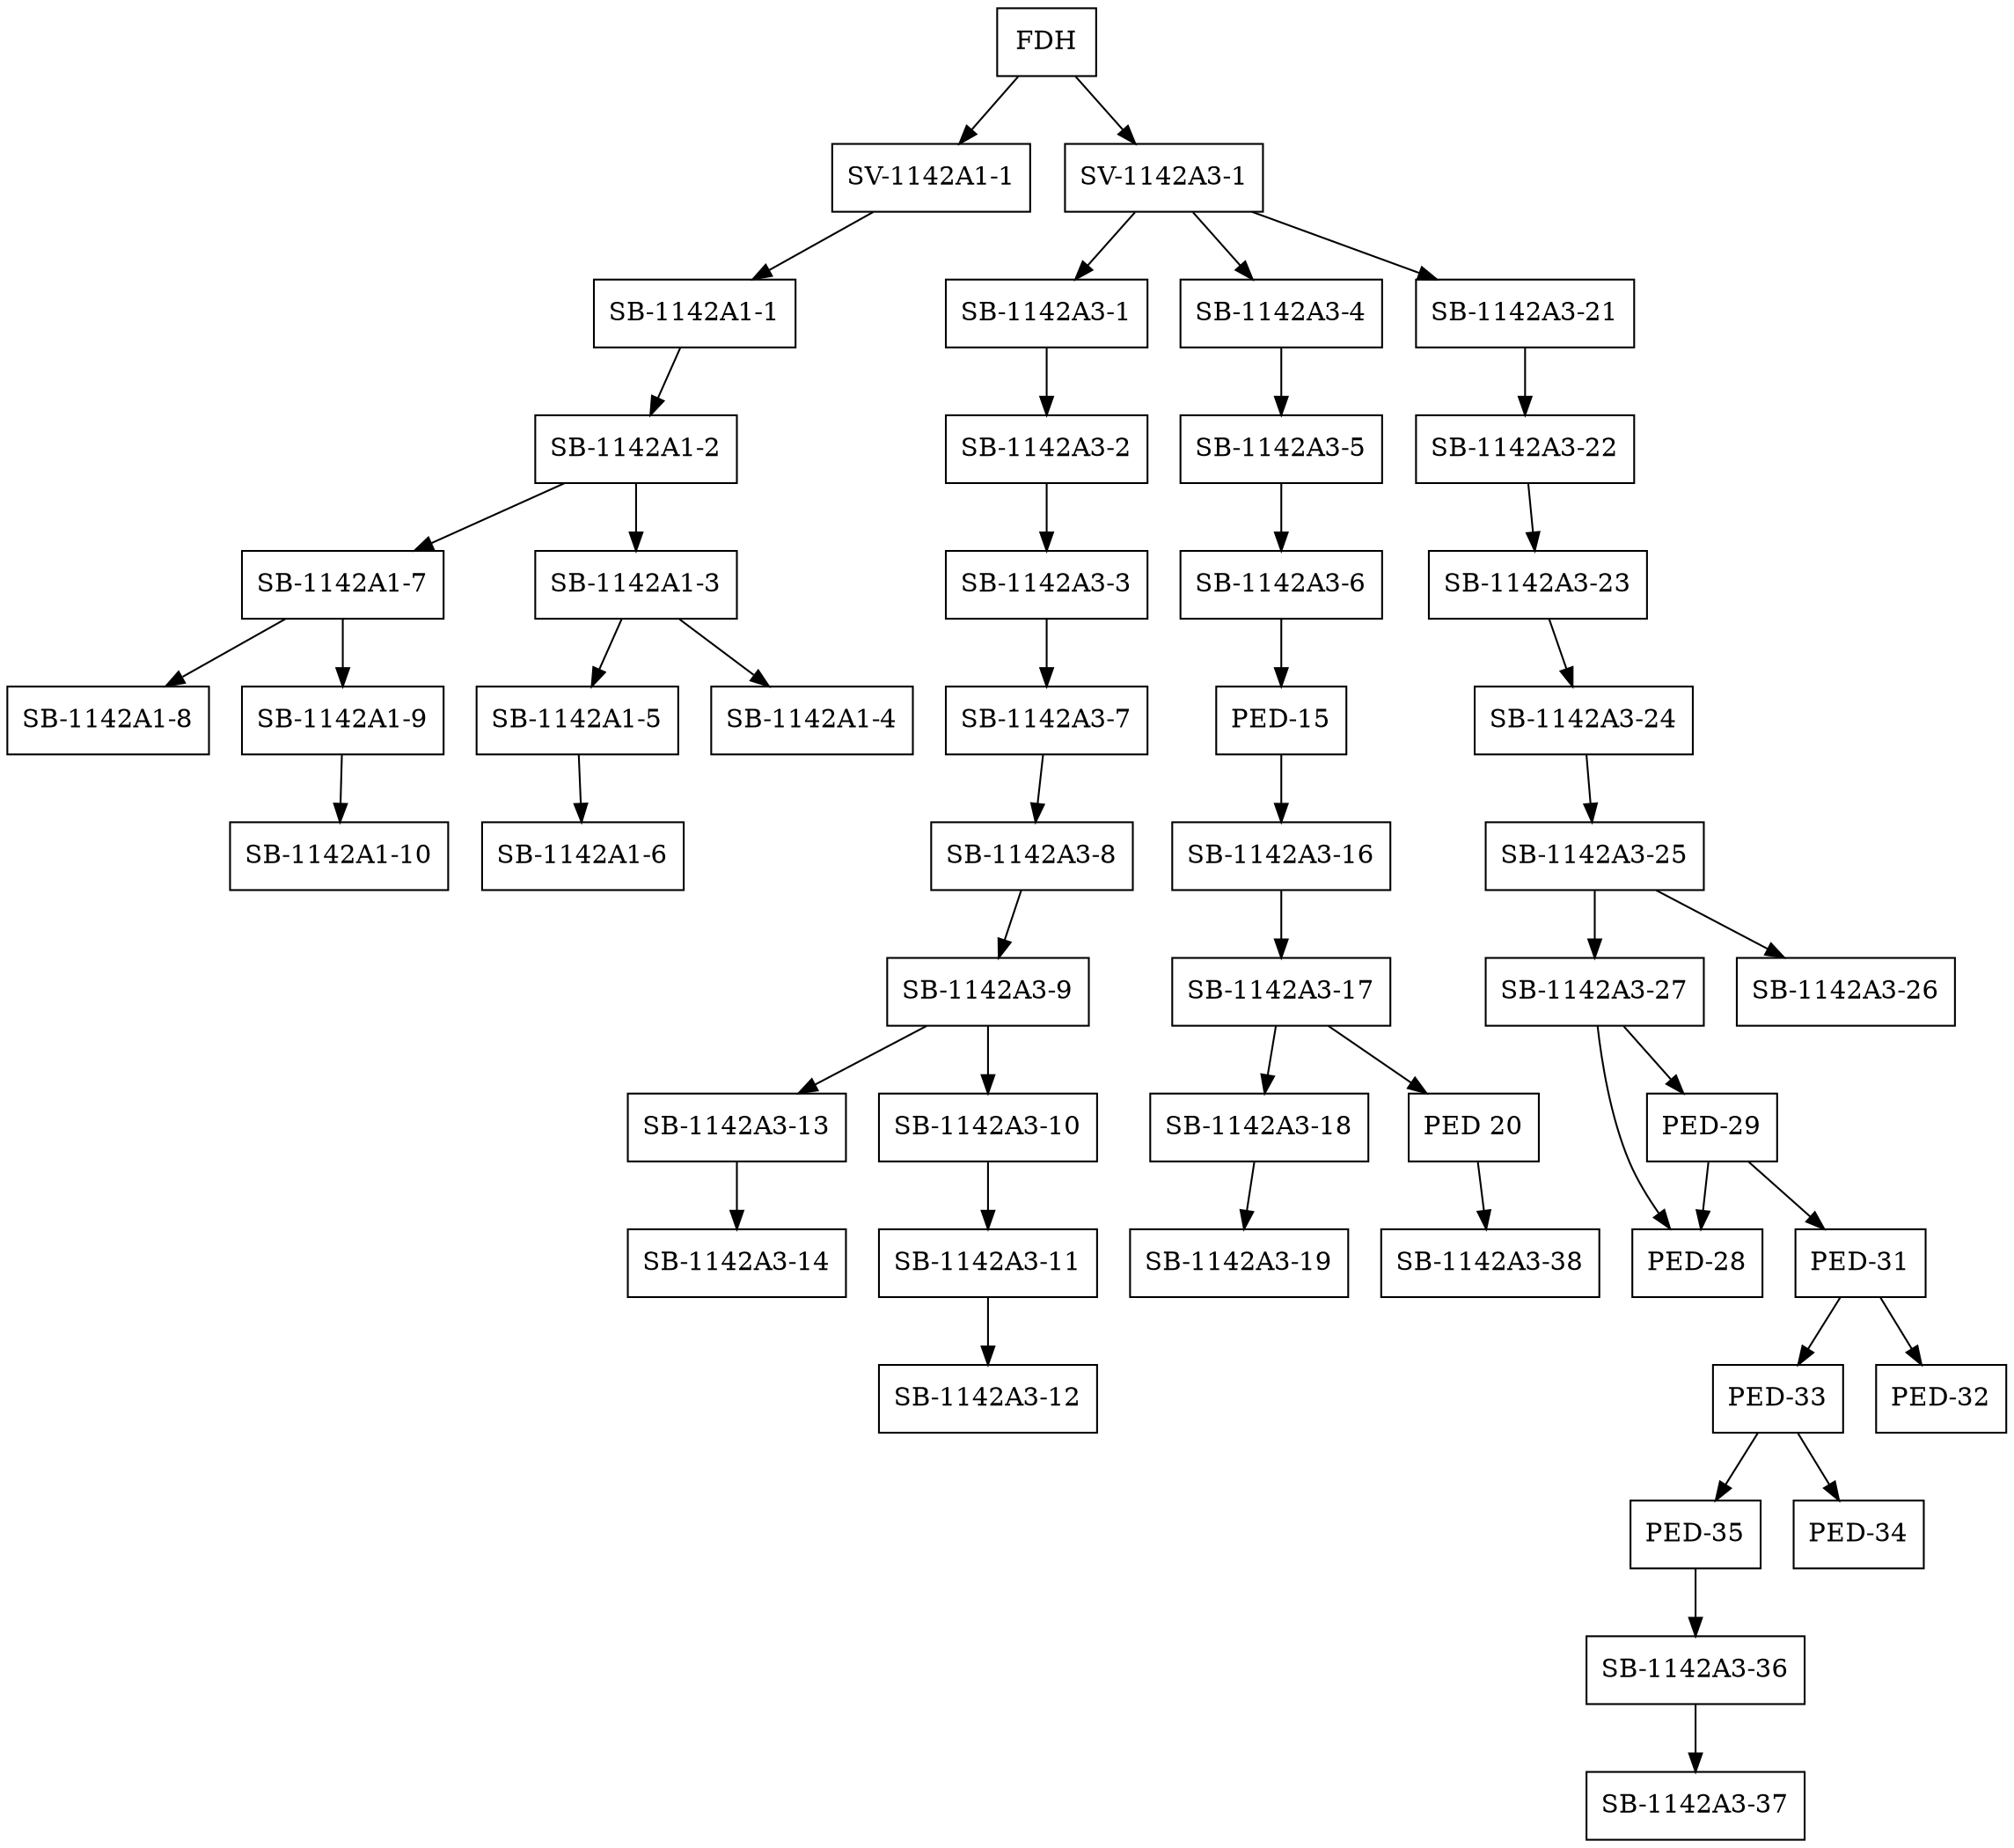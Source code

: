 digraph G {
	graph [bb="0,0,963.5,986"];
	node [label="\N"];
	FDH	[height=0.51389,
		pos="449.5,967.5",
		rects="422.5,949.5,476.5,985.5",
		shape=record,
		width=0.75];
	"SV-1142A1-1"	[height=0.51389,
		pos="393.5,894.5",
		rects="346.5,876.5,440.5,912.5",
		shape=record,
		width=1.3056];
	FDH -> "SV-1142A1-1"	[pos="e,406.93,912.53 435.94,949.31 429.13,940.68 420.75,930.06 413.25,920.53"];
	"SV-1142A3-1"	[height=0.51389,
		pos="532.5,894.5",
		rects="485.5,876.5,579.5,912.5",
		shape=record,
		width=1.3056];
	FDH -> "SV-1142A3-1"	[pos="e,512.59,912.53 469.59,949.31 480.19,940.24 493.37,928.98 504.91,919.1"];
	"SB-1142A1-1"	[height=0.51389,
		pos="338.5,821.5",
		rects="292,803.5,385,839.5",
		shape=record,
		width=1.2917];
	"SV-1142A1-1" -> "SB-1142A1-1"	[pos="e,351.69,839.53 380.19,876.31 373.5,867.68 365.27,857.06 357.89,847.53"];
	"SB-1142A3-1"	[height=0.51389,
		pos="490.5,821.5",
		rects="444,803.5,537,839.5",
		shape=record,
		width=1.2917];
	"SV-1142A3-1" -> "SB-1142A3-1"	[pos="e,500.57,839.53 522.33,876.31 517.38,867.94 511.32,857.7 505.82,848.4"];
	"SB-1142A3-4"	[height=0.51389,
		pos="601.5,821.5",
		rects="555,803.5,648,839.5",
		shape=record,
		width=1.2917];
	"SV-1142A3-1" -> "SB-1142A3-4"	[pos="e,584.95,839.53 549.2,876.31 557.76,867.5 568.34,856.63 577.73,846.96"];
	"SB-1142A3-21"	[height=0.51389,
		pos="716.5,821.5",
		rects="666.5,803.5,766.5,839.5",
		shape=record,
		width=1.3889];
	"SV-1142A3-1" -> "SB-1142A3-21"	[pos="e,672.15,839.61 576.57,876.49 602.44,866.51 635.32,853.82 662.71,843.26"];
	"SB-1142A3-2"	[height=0.51389,
		pos="490.5,748.5",
		rects="444,730.5,537,766.5",
		shape=record,
		width=1.2917];
	"SB-1142A3-1" -> "SB-1142A3-2"	[pos="e,490.5,766.53 490.5,803.31 490.5,795.29 490.5,785.55 490.5,776.57"];
	"SB-1142A3-3"	[height=0.51389,
		pos="490.5,675.5",
		rects="444,657.5,537,693.5",
		shape=record,
		width=1.2917];
	"SB-1142A3-2" -> "SB-1142A3-3"	[pos="e,490.5,693.53 490.5,730.31 490.5,722.29 490.5,712.55 490.5,703.57"];
	"SB-1142A3-7"	[height=0.51389,
		pos="490.5,602.5",
		rects="444,584.5,537,620.5",
		shape=record,
		width=1.2917];
	"SB-1142A3-3" -> "SB-1142A3-7"	[pos="e,490.5,620.53 490.5,657.31 490.5,649.29 490.5,639.55 490.5,630.57"];
	"SB-1142A3-8"	[height=0.51389,
		pos="480.5,529.5",
		rects="434,511.5,527,547.5",
		shape=record,
		width=1.2917];
	"SB-1142A3-7" -> "SB-1142A3-8"	[pos="e,482.9,547.53 488.08,584.31 486.95,576.29 485.58,566.55 484.31,557.57"];
	"SB-1142A3-9"	[height=0.51389,
		pos="455.5,456.5",
		rects="409,438.5,502,474.5",
		shape=record,
		width=1.2917];
	"SB-1142A3-8" -> "SB-1142A3-9"	[pos="e,461.5,474.53 474.45,511.31 471.56,503.12 468.04,493.12 464.83,483.98"];
	"SB-1142A3-13"	[height=0.51389,
		pos="337.5,383.5",
		rects="287.5,365.5,387.5,401.5",
		shape=record,
		width=1.3889];
	"SB-1142A3-9" -> "SB-1142A3-13"	[pos="e,365.94,401.61 427.24,438.49 411.44,428.99 391.57,417.04 374.55,406.79"];
	"SB-1142A3-10"	[height=0.51389,
		pos="455.5,383.5",
		rects="405.5,365.5,505.5,401.5",
		shape=record,
		width=1.3889];
	"SB-1142A3-9" -> "SB-1142A3-10"	[pos="e,455.5,401.53 455.5,438.31 455.5,430.29 455.5,420.55 455.5,411.57"];
	"SB-1142A3-14"	[height=0.51389,
		pos="337.5,310.5",
		rects="287.5,292.5,387.5,328.5",
		shape=record,
		width=1.3889];
	"SB-1142A3-13" -> "SB-1142A3-14"	[pos="e,337.5,328.53 337.5,365.31 337.5,357.29 337.5,347.55 337.5,338.57"];
	"SB-1142A3-11"	[height=0.51389,
		pos="455.5,310.5",
		rects="405.5,292.5,505.5,328.5",
		shape=record,
		width=1.3889];
	"SB-1142A3-10" -> "SB-1142A3-11"	[pos="e,455.5,328.53 455.5,365.31 455.5,357.29 455.5,347.55 455.5,338.57"];
	"SB-1142A3-12"	[height=0.51389,
		pos="455.5,237.5",
		rects="405.5,219.5,505.5,255.5",
		shape=record,
		width=1.3889];
	"SB-1142A3-11" -> "SB-1142A3-12"	[pos="e,455.5,255.53 455.5,292.31 455.5,284.29 455.5,274.55 455.5,265.57"];
	"SB-1142A3-5"	[height=0.51389,
		pos="601.5,748.5",
		rects="555,730.5,648,766.5",
		shape=record,
		width=1.2917];
	"SB-1142A3-4" -> "SB-1142A3-5"	[pos="e,601.5,766.53 601.5,803.31 601.5,795.29 601.5,785.55 601.5,776.57"];
	"SB-1142A3-6"	[height=0.51389,
		pos="601.5,675.5",
		rects="555,657.5,648,693.5",
		shape=record,
		width=1.2917];
	"SB-1142A3-5" -> "SB-1142A3-6"	[pos="e,601.5,693.53 601.5,730.31 601.5,722.29 601.5,712.55 601.5,703.57"];
	"PED-15"	[height=0.51389,
		pos="601.5,602.5",
		rects="571,584.5,632,620.5",
		shape=record,
		width=0.84722];
	"SB-1142A3-6" -> "PED-15"	[pos="e,601.5,620.53 601.5,657.31 601.5,649.29 601.5,639.55 601.5,630.57"];
	"SB-1142A3-16"	[height=0.51389,
		pos="601.5,529.5",
		rects="551.5,511.5,651.5,547.5",
		shape=record,
		width=1.3889];
	"PED-15" -> "SB-1142A3-16"	[pos="e,601.5,547.53 601.5,584.31 601.5,576.29 601.5,566.55 601.5,557.57"];
	"SB-1142A3-17"	[height=0.51389,
		pos="601.5,456.5",
		rects="551.5,438.5,651.5,474.5",
		shape=record,
		width=1.3889];
	"SB-1142A3-16" -> "SB-1142A3-17"	[pos="e,601.5,474.53 601.5,511.31 601.5,503.29 601.5,493.55 601.5,484.57"];
	"SB-1142A3-18"	[height=0.51389,
		pos="578.5,383.5",
		rects="528.5,365.5,628.5,401.5",
		shape=record,
		width=1.3889];
	"SB-1142A3-17" -> "SB-1142A3-18"	[pos="e,584.02,401.53 595.93,438.31 593.3,430.2 590.11,420.34 587.17,411.28"];
	"PED 20"	[height=0.51389,
		pos="686.5,383.5",
		rects="656.5,365.5,716.5,401.5",
		shape=record,
		width=0.83333];
	"SB-1142A3-17" -> "PED 20"	[pos="e,666.11,401.53 622.08,438.31 632.93,429.24 646.42,417.98 658.25,408.1"];
	"SB-1142A3-19"	[height=0.51389,
		pos="573.5,310.5",
		rects="523.5,292.5,623.5,328.5",
		shape=record,
		width=1.3889];
	"SB-1142A3-18" -> "SB-1142A3-19"	[pos="e,574.7,328.53 577.29,365.31 576.72,357.29 576.04,347.55 575.41,338.57"];
	"SB-1142A3-38"	[height=0.51389,
		pos="691.5,310.5",
		rects="641.5,292.5,741.5,328.5",
		shape=record,
		width=1.3889];
	"PED 20" -> "SB-1142A3-38"	[pos="e,690.3,328.53 687.71,365.31 688.28,357.29 688.96,347.55 689.59,338.57"];
	"SB-1142A3-22"	[height=0.51389,
		pos="716.5,748.5",
		rects="666.5,730.5,766.5,766.5",
		shape=record,
		width=1.3889];
	"SB-1142A3-21" -> "SB-1142A3-22"	[pos="e,716.5,766.53 716.5,803.31 716.5,795.29 716.5,785.55 716.5,776.57"];
	"SB-1142A3-23"	[height=0.51389,
		pos="735.5,675.5",
		rects="685.5,657.5,785.5,693.5",
		shape=record,
		width=1.3889];
	"SB-1142A3-22" -> "SB-1142A3-23"	[pos="e,730.94,693.53 721.1,730.31 723.27,722.2 725.91,712.34 728.33,703.28"];
	"SB-1142A3-24"	[height=0.51389,
		pos="781.5,602.5",
		rects="731.5,584.5,831.5,620.5",
		shape=record,
		width=1.3889];
	"SB-1142A3-23" -> "SB-1142A3-24"	[pos="e,770.47,620.53 746.64,657.31 752.12,648.85 758.83,638.48 764.91,629.11"];
	"SB-1142A3-25"	[height=0.51389,
		pos="795.5,529.5",
		rects="745.5,511.5,845.5,547.5",
		shape=record,
		width=1.3889];
	"SB-1142A3-24" -> "SB-1142A3-25"	[pos="e,792.14,547.53 784.89,584.31 786.47,576.29 788.39,566.55 790.16,557.57"];
	"SB-1142A3-27"	[height=0.51389,
		pos="795.5,456.5",
		rects="745.5,438.5,845.5,474.5",
		shape=record,
		width=1.3889];
	"SB-1142A3-25" -> "SB-1142A3-27"	[pos="e,795.5,474.53 795.5,511.31 795.5,503.29 795.5,493.55 795.5,484.57"];
	"SB-1142A3-26"	[height=0.51389,
		pos="913.5,456.5",
		rects="863.5,438.5,963.5,474.5",
		shape=record,
		width=1.3889];
	"SB-1142A3-25" -> "SB-1142A3-26"	[pos="e,885.06,474.61 823.76,511.49 839.56,501.99 859.43,490.04 876.45,479.79"];
	"PED-29"	[height=0.51389,
		pos="795.5,383.5",
		rects="765,365.5,826,401.5",
		shape=record,
		width=0.84722];
	"SB-1142A3-27" -> "PED-29"	[pos="e,795.5,401.53 795.5,438.31 795.5,430.29 795.5,420.55 795.5,411.57"];
	"PED-28"	[height=0.51389,
		pos="869.5,310.5",
		rects="839,292.5,900,328.5",
		shape=record,
		width=0.84722];
	"SB-1142A3-27" -> "PED-28"	[pos="e,864.6,328.81 810.54,438.04 818.69,427.98 828.49,414.82 835.5,402 846.65,381.63 855.68,356.84 861.62,338.36"];
	"PED-31"	[height=0.51389,
		pos="790.5,310.5",
		rects="760,292.5,821,328.5",
		shape=record,
		width=0.84722];
	"PED-29" -> "PED-31"	[pos="e,791.7,328.53 794.29,365.31 793.72,357.29 793.04,347.55 792.41,338.57"];
	"PED-29" -> "PED-28"	[pos="e,851.75,328.53 813.41,365.31 822.68,356.42 834.16,345.41 844.31,335.67"];
	"PED-33"	[height=0.51389,
		pos="750.5,237.5",
		rects="720,219.5,781,255.5",
		shape=record,
		width=0.84722];
	"PED-31" -> "PED-33"	[pos="e,760.09,255.53 780.82,292.31 776.1,283.94 770.33,273.7 765.09,264.4"];
	"PED-32"	[height=0.51389,
		pos="829.5,237.5",
		rects="799,219.5,860,255.5",
		shape=record,
		width=0.84722];
	"PED-31" -> "PED-32"	[pos="e,820.15,255.53 799.94,292.31 804.54,283.94 810.17,273.7 815.27,264.4"];
	"PED-35"	[height=0.51389,
		pos="710.5,164.5",
		rects="680,146.5,741,182.5",
		shape=record,
		width=0.84722];
	"PED-33" -> "PED-35"	[pos="e,720.09,182.53 740.82,219.31 736.1,210.94 730.33,200.7 725.09,191.4"];
	"PED-34"	[height=0.51389,
		pos="789.5,164.5",
		rects="759,146.5,820,182.5",
		shape=record,
		width=0.84722];
	"PED-33" -> "PED-34"	[pos="e,780.15,182.53 759.94,219.31 764.54,210.94 770.17,200.7 775.27,191.4"];
	"SB-1142A3-36"	[height=0.51389,
		pos="710.5,91.5",
		rects="660.5,73.5,760.5,109.5",
		shape=record,
		width=1.3889];
	"PED-35" -> "SB-1142A3-36"	[pos="e,710.5,109.53 710.5,146.31 710.5,138.29 710.5,128.55 710.5,119.57"];
	"SB-1142A3-37"	[height=0.51389,
		pos="710.5,18.5",
		rects="660.5,0.5,760.5,36.5",
		shape=record,
		width=1.3889];
	"SB-1142A3-36" -> "SB-1142A3-37"	[pos="e,710.5,36.529 710.5,73.313 710.5,65.289 710.5,55.547 710.5,46.569"];
	"SB-1142A1-2"	[height=0.51389,
		pos="303.5,748.5",
		rects="257,730.5,350,766.5",
		shape=record,
		width=1.2917];
	"SB-1142A1-1" -> "SB-1142A1-2"	[pos="e,311.89,766.53 330.03,803.31 325.94,795.03 320.96,784.91 316.41,775.69"];
	"SB-1142A1-7"	[height=0.51389,
		pos="157.5,675.5",
		rects="111,657.5,204,693.5",
		shape=record,
		width=1.2917];
	"SB-1142A1-2" -> "SB-1142A1-7"	[pos="e,192.69,693.61 268.53,730.49 248.54,720.77 223.28,708.49 201.9,698.09"];
	"SB-1142A1-3"	[height=0.51389,
		pos="303.5,675.5",
		rects="257,657.5,350,693.5",
		shape=record,
		width=1.2917];
	"SB-1142A1-2" -> "SB-1142A1-3"	[pos="e,303.5,693.53 303.5,730.31 303.5,722.29 303.5,712.55 303.5,703.57"];
	"SB-1142A1-8"	[height=0.51389,
		pos="46.5,602.5",
		rects="0,584.5,93,620.5",
		shape=record,
		width=1.2917];
	"SB-1142A1-7" -> "SB-1142A1-8"	[pos="e,73.255,620.61 130.91,657.49 116.19,648.08 97.709,636.26 81.793,626.07"];
	"SB-1142A1-9"	[height=0.51389,
		pos="157.5,602.5",
		rects="111,584.5,204,620.5",
		shape=record,
		width=1.2917];
	"SB-1142A1-7" -> "SB-1142A1-9"	[pos="e,157.5,620.53 157.5,657.31 157.5,649.29 157.5,639.55 157.5,630.57"];
	"SB-1142A1-10"	[height=0.51389,
		pos="155.5,529.5",
		rects="105.5,511.5,205.5,547.5",
		shape=record,
		width=1.3889];
	"SB-1142A1-9" -> "SB-1142A1-10"	[pos="e,155.98,547.53 157.02,584.31 156.79,576.29 156.52,566.55 156.26,557.57"];
	"SB-1142A1-5"	[height=0.51389,
		pos="268.5,602.5",
		rects="222,584.5,315,620.5",
		shape=record,
		width=1.2917];
	"SB-1142A1-3" -> "SB-1142A1-5"	[pos="e,276.89,620.53 295.03,657.31 290.94,649.03 285.96,638.91 281.41,629.69"];
	"SB-1142A1-4"	[height=0.51389,
		pos="379.5,602.5",
		rects="333,584.5,426,620.5",
		shape=record,
		width=1.2917];
	"SB-1142A1-3" -> "SB-1142A1-4"	[pos="e,361.27,620.53 321.9,657.31 331.51,648.33 343.43,637.19 353.93,627.39"];
	"SB-1142A1-6"	[height=0.51389,
		pos="270.5,529.5",
		rects="224,511.5,317,547.5",
		shape=record,
		width=1.2917];
	"SB-1142A1-5" -> "SB-1142A1-6"	[pos="e,270.02,547.53 268.98,584.31 269.21,576.29 269.48,566.55 269.74,557.57"];
}
